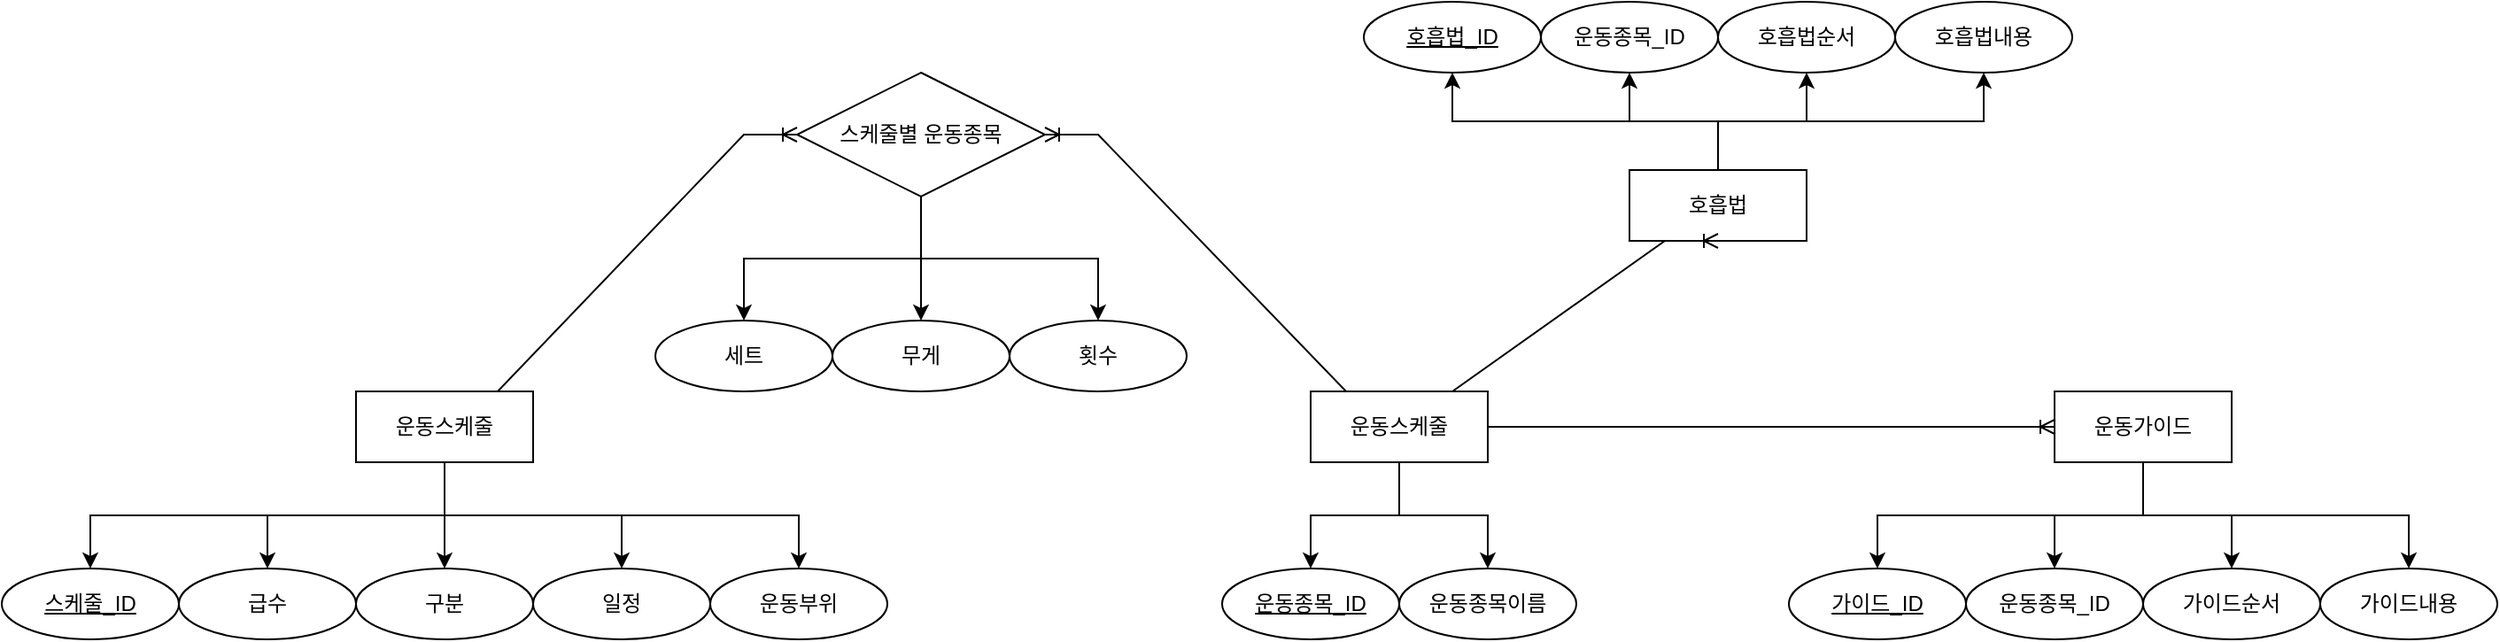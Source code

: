 <mxfile version="18.1.3" type="device"><diagram id="R2lEEEUBdFMjLlhIrx00" name="Page-1"><mxGraphModel dx="1662" dy="754" grid="1" gridSize="10" guides="1" tooltips="1" connect="1" arrows="1" fold="1" page="1" pageScale="1" pageWidth="4681" pageHeight="3300" math="0" shadow="0" extFonts="Permanent Marker^https://fonts.googleapis.com/css?family=Permanent+Marker"><root><mxCell id="0"/><mxCell id="1" parent="0"/><mxCell id="s9CNNskcGnpMTrk8ooal-38" style="edgeStyle=orthogonalEdgeStyle;rounded=0;orthogonalLoop=1;jettySize=auto;html=1;entryX=0.5;entryY=0;entryDx=0;entryDy=0;" edge="1" parent="1" source="s9CNNskcGnpMTrk8ooal-27" target="s9CNNskcGnpMTrk8ooal-35"><mxGeometry relative="1" as="geometry"/></mxCell><mxCell id="s9CNNskcGnpMTrk8ooal-40" style="edgeStyle=orthogonalEdgeStyle;rounded=0;orthogonalLoop=1;jettySize=auto;html=1;entryX=0.5;entryY=0;entryDx=0;entryDy=0;" edge="1" parent="1" source="s9CNNskcGnpMTrk8ooal-27" target="s9CNNskcGnpMTrk8ooal-31"><mxGeometry relative="1" as="geometry"/></mxCell><mxCell id="s9CNNskcGnpMTrk8ooal-41" style="edgeStyle=orthogonalEdgeStyle;rounded=0;orthogonalLoop=1;jettySize=auto;html=1;entryX=0.5;entryY=0;entryDx=0;entryDy=0;" edge="1" parent="1" source="s9CNNskcGnpMTrk8ooal-27" target="s9CNNskcGnpMTrk8ooal-36"><mxGeometry relative="1" as="geometry"/></mxCell><mxCell id="s9CNNskcGnpMTrk8ooal-43" style="edgeStyle=orthogonalEdgeStyle;rounded=0;orthogonalLoop=1;jettySize=auto;html=1;entryX=0.5;entryY=0;entryDx=0;entryDy=0;exitX=0.5;exitY=1;exitDx=0;exitDy=0;" edge="1" parent="1" source="s9CNNskcGnpMTrk8ooal-27" target="s9CNNskcGnpMTrk8ooal-30"><mxGeometry relative="1" as="geometry"/></mxCell><mxCell id="s9CNNskcGnpMTrk8ooal-44" style="edgeStyle=orthogonalEdgeStyle;rounded=0;orthogonalLoop=1;jettySize=auto;html=1;" edge="1" parent="1" target="s9CNNskcGnpMTrk8ooal-37"><mxGeometry relative="1" as="geometry"><mxPoint x="2591" y="1080" as="sourcePoint"/><Array as="points"><mxPoint x="2591" y="1110"/><mxPoint x="2791" y="1110"/></Array></mxGeometry></mxCell><mxCell id="s9CNNskcGnpMTrk8ooal-27" value="운동스케줄" style="whiteSpace=wrap;html=1;align=center;" vertex="1" parent="1"><mxGeometry x="2541" y="1040" width="100" height="40" as="geometry"/></mxCell><mxCell id="s9CNNskcGnpMTrk8ooal-30" value="스케줄_ID" style="ellipse;whiteSpace=wrap;html=1;align=center;fontStyle=4;" vertex="1" parent="1"><mxGeometry x="2341" y="1140" width="100" height="40" as="geometry"/></mxCell><mxCell id="s9CNNskcGnpMTrk8ooal-31" value="급수" style="ellipse;whiteSpace=wrap;html=1;align=center;" vertex="1" parent="1"><mxGeometry x="2441" y="1140" width="100" height="40" as="geometry"/></mxCell><mxCell id="s9CNNskcGnpMTrk8ooal-35" value="구분" style="ellipse;whiteSpace=wrap;html=1;align=center;" vertex="1" parent="1"><mxGeometry x="2541" y="1140" width="100" height="40" as="geometry"/></mxCell><mxCell id="s9CNNskcGnpMTrk8ooal-36" value="일정" style="ellipse;whiteSpace=wrap;html=1;align=center;" vertex="1" parent="1"><mxGeometry x="2641" y="1140" width="100" height="40" as="geometry"/></mxCell><mxCell id="s9CNNskcGnpMTrk8ooal-37" value="운동부위" style="ellipse;whiteSpace=wrap;html=1;align=center;" vertex="1" parent="1"><mxGeometry x="2741" y="1140" width="100" height="40" as="geometry"/></mxCell><mxCell id="s9CNNskcGnpMTrk8ooal-46" style="edgeStyle=orthogonalEdgeStyle;rounded=0;orthogonalLoop=1;jettySize=auto;html=1;entryX=0.5;entryY=0;entryDx=0;entryDy=0;" edge="1" source="s9CNNskcGnpMTrk8ooal-50" target="s9CNNskcGnpMTrk8ooal-52" parent="1"><mxGeometry relative="1" as="geometry"/></mxCell><mxCell id="s9CNNskcGnpMTrk8ooal-48" style="edgeStyle=orthogonalEdgeStyle;rounded=0;orthogonalLoop=1;jettySize=auto;html=1;entryX=0.5;entryY=0;entryDx=0;entryDy=0;exitX=0.5;exitY=1;exitDx=0;exitDy=0;" edge="1" source="s9CNNskcGnpMTrk8ooal-50" target="s9CNNskcGnpMTrk8ooal-51" parent="1"><mxGeometry relative="1" as="geometry"/></mxCell><mxCell id="s9CNNskcGnpMTrk8ooal-50" value="운동스케줄" style="whiteSpace=wrap;html=1;align=center;" vertex="1" parent="1"><mxGeometry x="3080" y="1040" width="100" height="40" as="geometry"/></mxCell><mxCell id="s9CNNskcGnpMTrk8ooal-51" value="운동종목_ID" style="ellipse;whiteSpace=wrap;html=1;align=center;fontStyle=4;" vertex="1" parent="1"><mxGeometry x="3030" y="1140" width="100" height="40" as="geometry"/></mxCell><mxCell id="s9CNNskcGnpMTrk8ooal-52" value="운동종목이름" style="ellipse;whiteSpace=wrap;html=1;align=center;" vertex="1" parent="1"><mxGeometry x="3130" y="1140" width="100" height="40" as="geometry"/></mxCell><mxCell id="s9CNNskcGnpMTrk8ooal-80" style="edgeStyle=orthogonalEdgeStyle;rounded=0;orthogonalLoop=1;jettySize=auto;html=1;entryX=0.5;entryY=0;entryDx=0;entryDy=0;" edge="1" parent="1" source="s9CNNskcGnpMTrk8ooal-72" target="s9CNNskcGnpMTrk8ooal-77"><mxGeometry relative="1" as="geometry"/></mxCell><mxCell id="s9CNNskcGnpMTrk8ooal-81" style="edgeStyle=orthogonalEdgeStyle;rounded=0;orthogonalLoop=1;jettySize=auto;html=1;entryX=0.5;entryY=0;entryDx=0;entryDy=0;" edge="1" parent="1" source="s9CNNskcGnpMTrk8ooal-72" target="s9CNNskcGnpMTrk8ooal-78"><mxGeometry relative="1" as="geometry"/></mxCell><mxCell id="s9CNNskcGnpMTrk8ooal-82" style="edgeStyle=orthogonalEdgeStyle;rounded=0;orthogonalLoop=1;jettySize=auto;html=1;entryX=0.5;entryY=0;entryDx=0;entryDy=0;" edge="1" parent="1" source="s9CNNskcGnpMTrk8ooal-72" target="s9CNNskcGnpMTrk8ooal-79"><mxGeometry relative="1" as="geometry"/></mxCell><mxCell id="s9CNNskcGnpMTrk8ooal-72" value="스케줄별 운동종목" style="shape=rhombus;perimeter=rhombusPerimeter;whiteSpace=wrap;html=1;align=center;" vertex="1" parent="1"><mxGeometry x="2790" y="860" width="140" height="70" as="geometry"/></mxCell><mxCell id="s9CNNskcGnpMTrk8ooal-75" value="" style="edgeStyle=entityRelationEdgeStyle;fontSize=12;html=1;endArrow=ERoneToMany;rounded=0;exitX=0.5;exitY=0;exitDx=0;exitDy=0;entryX=0;entryY=0.5;entryDx=0;entryDy=0;" edge="1" parent="1" source="s9CNNskcGnpMTrk8ooal-27" target="s9CNNskcGnpMTrk8ooal-72"><mxGeometry width="100" height="100" relative="1" as="geometry"><mxPoint x="2650" y="970" as="sourcePoint"/><mxPoint x="2750" y="870" as="targetPoint"/></mxGeometry></mxCell><mxCell id="s9CNNskcGnpMTrk8ooal-76" value="" style="edgeStyle=entityRelationEdgeStyle;fontSize=12;html=1;endArrow=ERoneToMany;rounded=0;exitX=0.5;exitY=0;exitDx=0;exitDy=0;entryX=1;entryY=0.5;entryDx=0;entryDy=0;" edge="1" parent="1" source="s9CNNskcGnpMTrk8ooal-50" target="s9CNNskcGnpMTrk8ooal-72"><mxGeometry width="100" height="100" relative="1" as="geometry"><mxPoint x="2880" y="1070" as="sourcePoint"/><mxPoint x="2980" y="970" as="targetPoint"/></mxGeometry></mxCell><mxCell id="s9CNNskcGnpMTrk8ooal-77" value="세트" style="ellipse;whiteSpace=wrap;html=1;align=center;" vertex="1" parent="1"><mxGeometry x="2710" y="1000" width="100" height="40" as="geometry"/></mxCell><mxCell id="s9CNNskcGnpMTrk8ooal-78" value="무게" style="ellipse;whiteSpace=wrap;html=1;align=center;" vertex="1" parent="1"><mxGeometry x="2810" y="1000" width="100" height="40" as="geometry"/></mxCell><mxCell id="s9CNNskcGnpMTrk8ooal-79" value="횟수" style="ellipse;whiteSpace=wrap;html=1;align=center;" vertex="1" parent="1"><mxGeometry x="2910" y="1000" width="100" height="40" as="geometry"/></mxCell><mxCell id="s9CNNskcGnpMTrk8ooal-83" style="edgeStyle=orthogonalEdgeStyle;rounded=0;orthogonalLoop=1;jettySize=auto;html=1;entryX=0.5;entryY=0;entryDx=0;entryDy=0;exitX=0.5;exitY=1;exitDx=0;exitDy=0;" edge="1" source="s9CNNskcGnpMTrk8ooal-84" target="s9CNNskcGnpMTrk8ooal-85" parent="1"><mxGeometry relative="1" as="geometry"/></mxCell><mxCell id="s9CNNskcGnpMTrk8ooal-84" value="운동가이드" style="whiteSpace=wrap;html=1;align=center;" vertex="1" parent="1"><mxGeometry x="3500" y="1040" width="100" height="40" as="geometry"/></mxCell><mxCell id="s9CNNskcGnpMTrk8ooal-85" value="가이드_ID" style="ellipse;whiteSpace=wrap;html=1;align=center;fontStyle=4;" vertex="1" parent="1"><mxGeometry x="3350" y="1140" width="100" height="40" as="geometry"/></mxCell><mxCell id="s9CNNskcGnpMTrk8ooal-86" style="edgeStyle=orthogonalEdgeStyle;rounded=0;orthogonalLoop=1;jettySize=auto;html=1;entryX=0.5;entryY=0;entryDx=0;entryDy=0;exitX=0.5;exitY=1;exitDx=0;exitDy=0;" edge="1" source="s9CNNskcGnpMTrk8ooal-84" target="s9CNNskcGnpMTrk8ooal-88" parent="1"><mxGeometry relative="1" as="geometry"/></mxCell><mxCell id="s9CNNskcGnpMTrk8ooal-87" style="edgeStyle=orthogonalEdgeStyle;rounded=0;orthogonalLoop=1;jettySize=auto;html=1;entryX=0.5;entryY=0;entryDx=0;entryDy=0;" edge="1" source="s9CNNskcGnpMTrk8ooal-84" target="s9CNNskcGnpMTrk8ooal-89" parent="1"><mxGeometry relative="1" as="geometry"/></mxCell><mxCell id="s9CNNskcGnpMTrk8ooal-88" value="가이드내용" style="ellipse;whiteSpace=wrap;html=1;align=center;" vertex="1" parent="1"><mxGeometry x="3650" y="1140" width="100" height="40" as="geometry"/></mxCell><mxCell id="s9CNNskcGnpMTrk8ooal-89" value="운동종목_ID" style="ellipse;whiteSpace=wrap;html=1;align=center;" vertex="1" parent="1"><mxGeometry x="3450" y="1140" width="100" height="40" as="geometry"/></mxCell><mxCell id="s9CNNskcGnpMTrk8ooal-91" value="가이드순서" style="ellipse;whiteSpace=wrap;html=1;align=center;" vertex="1" parent="1"><mxGeometry x="3550" y="1140" width="100" height="40" as="geometry"/></mxCell><mxCell id="s9CNNskcGnpMTrk8ooal-92" style="edgeStyle=orthogonalEdgeStyle;rounded=0;orthogonalLoop=1;jettySize=auto;html=1;entryX=0.5;entryY=0;entryDx=0;entryDy=0;" edge="1" source="s9CNNskcGnpMTrk8ooal-84" target="s9CNNskcGnpMTrk8ooal-91" parent="1"><mxGeometry relative="1" as="geometry"/></mxCell><mxCell id="s9CNNskcGnpMTrk8ooal-94" value="" style="edgeStyle=entityRelationEdgeStyle;fontSize=12;html=1;endArrow=ERoneToMany;rounded=0;exitX=1;exitY=0.5;exitDx=0;exitDy=0;entryX=0;entryY=0.5;entryDx=0;entryDy=0;" edge="1" parent="1" source="s9CNNskcGnpMTrk8ooal-50" target="s9CNNskcGnpMTrk8ooal-84"><mxGeometry width="100" height="100" relative="1" as="geometry"><mxPoint x="3520" y="1020" as="sourcePoint"/><mxPoint x="3340" y="1080" as="targetPoint"/></mxGeometry></mxCell><mxCell id="s9CNNskcGnpMTrk8ooal-104" style="edgeStyle=orthogonalEdgeStyle;rounded=0;orthogonalLoop=1;jettySize=auto;html=1;entryX=0.5;entryY=1;entryDx=0;entryDy=0;exitX=0.5;exitY=0;exitDx=0;exitDy=0;" edge="1" parent="1" source="s9CNNskcGnpMTrk8ooal-96" target="s9CNNskcGnpMTrk8ooal-97"><mxGeometry relative="1" as="geometry"/></mxCell><mxCell id="s9CNNskcGnpMTrk8ooal-105" style="edgeStyle=orthogonalEdgeStyle;rounded=0;orthogonalLoop=1;jettySize=auto;html=1;entryX=0.5;entryY=1;entryDx=0;entryDy=0;" edge="1" parent="1" source="s9CNNskcGnpMTrk8ooal-96" target="s9CNNskcGnpMTrk8ooal-101"><mxGeometry relative="1" as="geometry"/></mxCell><mxCell id="s9CNNskcGnpMTrk8ooal-106" style="edgeStyle=orthogonalEdgeStyle;rounded=0;orthogonalLoop=1;jettySize=auto;html=1;entryX=0.5;entryY=1;entryDx=0;entryDy=0;" edge="1" parent="1" source="s9CNNskcGnpMTrk8ooal-96" target="s9CNNskcGnpMTrk8ooal-102"><mxGeometry relative="1" as="geometry"/></mxCell><mxCell id="s9CNNskcGnpMTrk8ooal-107" style="edgeStyle=orthogonalEdgeStyle;rounded=0;orthogonalLoop=1;jettySize=auto;html=1;entryX=0.5;entryY=1;entryDx=0;entryDy=0;exitX=0.5;exitY=0;exitDx=0;exitDy=0;" edge="1" parent="1" source="s9CNNskcGnpMTrk8ooal-96" target="s9CNNskcGnpMTrk8ooal-100"><mxGeometry relative="1" as="geometry"/></mxCell><mxCell id="s9CNNskcGnpMTrk8ooal-96" value="호흡법" style="whiteSpace=wrap;html=1;align=center;" vertex="1" parent="1"><mxGeometry x="3260" y="915" width="100" height="40" as="geometry"/></mxCell><mxCell id="s9CNNskcGnpMTrk8ooal-97" value="호흡법_ID" style="ellipse;whiteSpace=wrap;html=1;align=center;fontStyle=4;" vertex="1" parent="1"><mxGeometry x="3110" y="820" width="100" height="40" as="geometry"/></mxCell><mxCell id="s9CNNskcGnpMTrk8ooal-100" value="호흡법내용" style="ellipse;whiteSpace=wrap;html=1;align=center;" vertex="1" parent="1"><mxGeometry x="3410" y="820" width="100" height="40" as="geometry"/></mxCell><mxCell id="s9CNNskcGnpMTrk8ooal-101" value="운동종목_ID" style="ellipse;whiteSpace=wrap;html=1;align=center;" vertex="1" parent="1"><mxGeometry x="3210" y="820" width="100" height="40" as="geometry"/></mxCell><mxCell id="s9CNNskcGnpMTrk8ooal-102" value="호흡법순서" style="ellipse;whiteSpace=wrap;html=1;align=center;" vertex="1" parent="1"><mxGeometry x="3310" y="820" width="100" height="40" as="geometry"/></mxCell><mxCell id="s9CNNskcGnpMTrk8ooal-110" value="" style="edgeStyle=entityRelationEdgeStyle;fontSize=12;html=1;endArrow=ERoneToMany;rounded=0;exitX=0.5;exitY=0;exitDx=0;exitDy=0;entryX=0.5;entryY=1;entryDx=0;entryDy=0;" edge="1" parent="1" source="s9CNNskcGnpMTrk8ooal-50" target="s9CNNskcGnpMTrk8ooal-96"><mxGeometry width="100" height="100" relative="1" as="geometry"><mxPoint x="3130" y="1000" as="sourcePoint"/><mxPoint x="3450" y="1000" as="targetPoint"/></mxGeometry></mxCell></root></mxGraphModel></diagram></mxfile>